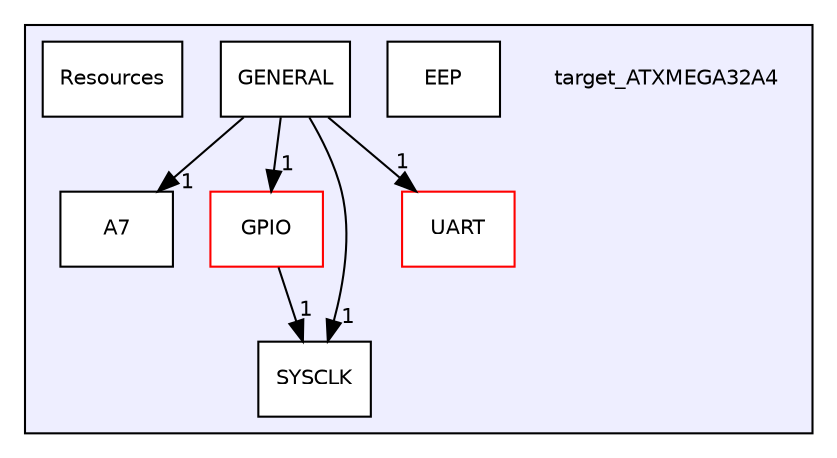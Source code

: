 digraph "target_ATXMEGA32A4" {
  compound=true
  node [ fontsize="10", fontname="Helvetica"];
  edge [ labelfontsize="10", labelfontname="Helvetica"];
  subgraph clusterdir_4d3086cb5a005cf66789cee29374f6b0 {
    graph [ bgcolor="#eeeeff", pencolor="black", label="" URL="dir_4d3086cb5a005cf66789cee29374f6b0.html"];
    dir_4d3086cb5a005cf66789cee29374f6b0 [shape=plaintext label="target_ATXMEGA32A4"];
    dir_59fc7b9d3e2229cf2f09cfa33e6db08c [shape=box label="A7" color="black" fillcolor="white" style="filled" URL="dir_59fc7b9d3e2229cf2f09cfa33e6db08c.html"];
    dir_ef1119bcc657aee2631dbe10ed278891 [shape=box label="EEP" color="black" fillcolor="white" style="filled" URL="dir_ef1119bcc657aee2631dbe10ed278891.html"];
    dir_3e0ca7cb7299d4857ef720dca536dab1 [shape=box label="GENERAL" color="black" fillcolor="white" style="filled" URL="dir_3e0ca7cb7299d4857ef720dca536dab1.html"];
    dir_542572e8d37375c3f3369ee7fe6371f6 [shape=box label="GPIO" color="red" fillcolor="white" style="filled" URL="dir_542572e8d37375c3f3369ee7fe6371f6.html"];
    dir_b415c1329a3be6b5d729d7077c955632 [shape=box label="Resources" color="black" fillcolor="white" style="filled" URL="dir_b415c1329a3be6b5d729d7077c955632.html"];
    dir_c8a9b24e70ca0c90adeff1774c546ea7 [shape=box label="SYSCLK" color="black" fillcolor="white" style="filled" URL="dir_c8a9b24e70ca0c90adeff1774c546ea7.html"];
    dir_d35678748af7132c48a06c0dd42869aa [shape=box label="UART" color="red" fillcolor="white" style="filled" URL="dir_d35678748af7132c48a06c0dd42869aa.html"];
  }
  dir_3e0ca7cb7299d4857ef720dca536dab1->dir_c8a9b24e70ca0c90adeff1774c546ea7 [headlabel="1", labeldistance=1.5 headhref="dir_000003_000007.html"];
  dir_3e0ca7cb7299d4857ef720dca536dab1->dir_d35678748af7132c48a06c0dd42869aa [headlabel="1", labeldistance=1.5 headhref="dir_000003_000008.html"];
  dir_3e0ca7cb7299d4857ef720dca536dab1->dir_59fc7b9d3e2229cf2f09cfa33e6db08c [headlabel="1", labeldistance=1.5 headhref="dir_000003_000001.html"];
  dir_3e0ca7cb7299d4857ef720dca536dab1->dir_542572e8d37375c3f3369ee7fe6371f6 [headlabel="1", labeldistance=1.5 headhref="dir_000003_000004.html"];
  dir_542572e8d37375c3f3369ee7fe6371f6->dir_c8a9b24e70ca0c90adeff1774c546ea7 [headlabel="1", labeldistance=1.5 headhref="dir_000004_000007.html"];
}

